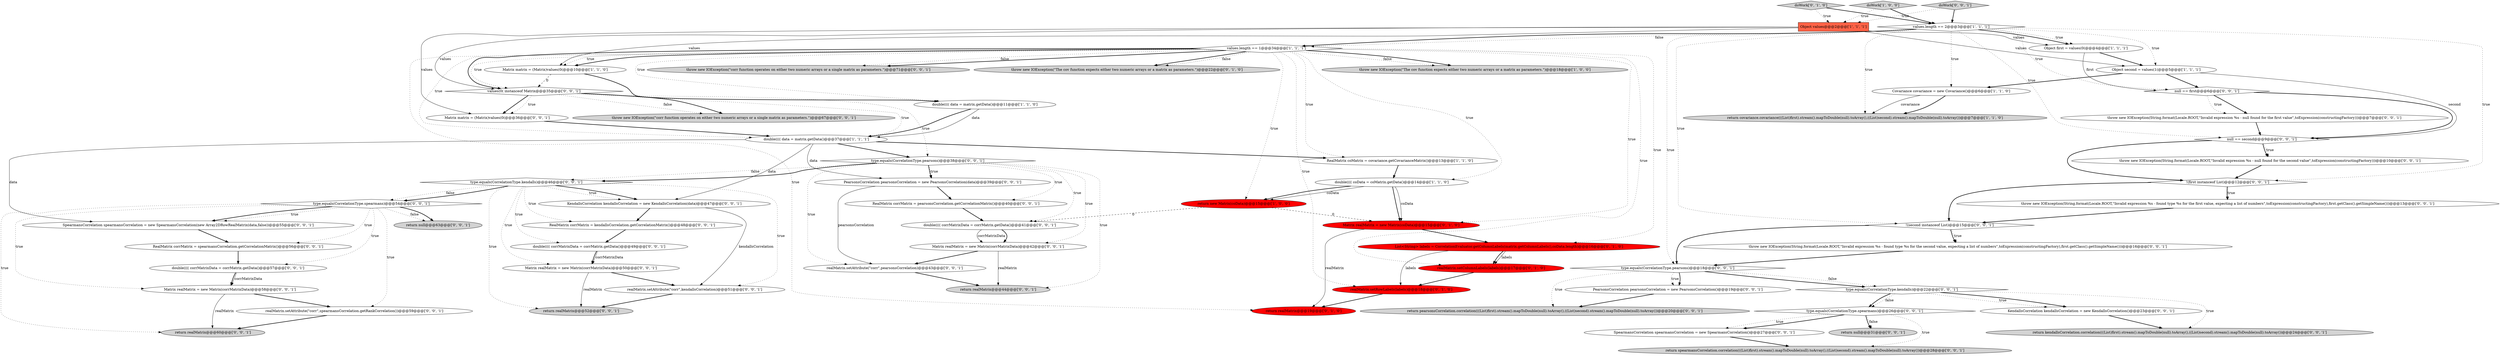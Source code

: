 digraph {
46 [style = filled, label = "return pearsonsCorrelation.correlation(((List)first).stream().mapToDouble(null).toArray(),((List)second).stream().mapToDouble(null).toArray())@@@20@@@['0', '0', '1']", fillcolor = lightgray, shape = ellipse image = "AAA0AAABBB3BBB"];
60 [style = filled, label = "type.equals(CorrelationType.kendalls)@@@46@@@['0', '0', '1']", fillcolor = white, shape = diamond image = "AAA0AAABBB3BBB"];
54 [style = filled, label = "!(second instanceof List)@@@15@@@['0', '0', '1']", fillcolor = white, shape = diamond image = "AAA0AAABBB3BBB"];
40 [style = filled, label = "Matrix realMatrix = new Matrix(corrMatrixData)@@@42@@@['0', '0', '1']", fillcolor = white, shape = ellipse image = "AAA0AAABBB3BBB"];
3 [style = filled, label = "values.length == 2@@@3@@@['1', '1', '1']", fillcolor = white, shape = diamond image = "AAA0AAABBB1BBB"];
19 [style = filled, label = "realMatrix.setRowLabels(labels)@@@18@@@['0', '1', '0']", fillcolor = red, shape = ellipse image = "AAA1AAABBB2BBB"];
20 [style = filled, label = "return realMatrix@@@19@@@['0', '1', '0']", fillcolor = red, shape = ellipse image = "AAA1AAABBB2BBB"];
43 [style = filled, label = "Matrix matrix = (Matrix)values(0(@@@36@@@['0', '0', '1']", fillcolor = white, shape = ellipse image = "AAA0AAABBB3BBB"];
48 [style = filled, label = "return realMatrix@@@52@@@['0', '0', '1']", fillcolor = lightgray, shape = ellipse image = "AAA0AAABBB3BBB"];
7 [style = filled, label = "Object second = values(1(@@@5@@@['1', '1', '1']", fillcolor = white, shape = ellipse image = "AAA0AAABBB1BBB"];
49 [style = filled, label = "type.equals(CorrelationType.spearmans)@@@54@@@['0', '0', '1']", fillcolor = white, shape = diamond image = "AAA0AAABBB3BBB"];
52 [style = filled, label = "throw new IOException(\"corr function operates on either two numeric arrays or a single matrix as parameters.\")@@@67@@@['0', '0', '1']", fillcolor = lightgray, shape = ellipse image = "AAA0AAABBB3BBB"];
4 [style = filled, label = "Object values@@@2@@@['1', '1', '1']", fillcolor = tomato, shape = box image = "AAA0AAABBB1BBB"];
66 [style = filled, label = "PearsonsCorrelation pearsonsCorrelation = new PearsonsCorrelation(data)@@@39@@@['0', '0', '1']", fillcolor = white, shape = ellipse image = "AAA0AAABBB3BBB"];
61 [style = filled, label = "Matrix realMatrix = new Matrix(corrMatrixData)@@@58@@@['0', '0', '1']", fillcolor = white, shape = ellipse image = "AAA0AAABBB3BBB"];
57 [style = filled, label = "null == first@@@6@@@['0', '0', '1']", fillcolor = white, shape = diamond image = "AAA0AAABBB3BBB"];
26 [style = filled, label = "return kendallsCorrelation.correlation(((List)first).stream().mapToDouble(null).toArray(),((List)second).stream().mapToDouble(null).toArray())@@@24@@@['0', '0', '1']", fillcolor = lightgray, shape = ellipse image = "AAA0AAABBB3BBB"];
29 [style = filled, label = "return realMatrix@@@44@@@['0', '0', '1']", fillcolor = lightgray, shape = ellipse image = "AAA0AAABBB3BBB"];
12 [style = filled, label = "double(((( data = matrix.getData()@@@37@@@['1', '1', '1']", fillcolor = white, shape = ellipse image = "AAA0AAABBB1BBB"];
30 [style = filled, label = "KendallsCorrelation kendallsCorrelation = new KendallsCorrelation(data)@@@47@@@['0', '0', '1']", fillcolor = white, shape = ellipse image = "AAA0AAABBB3BBB"];
36 [style = filled, label = "type.equals(CorrelationType.pearsons)@@@38@@@['0', '0', '1']", fillcolor = white, shape = diamond image = "AAA0AAABBB3BBB"];
8 [style = filled, label = "throw new IOException(\"The cov function expects either two numeric arrays or a matrix as parameters.\")@@@18@@@['1', '0', '0']", fillcolor = lightgray, shape = ellipse image = "AAA0AAABBB1BBB"];
64 [style = filled, label = "KendallsCorrelation kendallsCorrelation = new KendallsCorrelation()@@@23@@@['0', '0', '1']", fillcolor = white, shape = ellipse image = "AAA0AAABBB3BBB"];
62 [style = filled, label = "type.equals(CorrelationType.kendalls)@@@22@@@['0', '0', '1']", fillcolor = white, shape = diamond image = "AAA0AAABBB3BBB"];
42 [style = filled, label = "return realMatrix@@@60@@@['0', '0', '1']", fillcolor = lightgray, shape = ellipse image = "AAA0AAABBB3BBB"];
14 [style = filled, label = "doWork['1', '0', '0']", fillcolor = lightgray, shape = diamond image = "AAA0AAABBB1BBB"];
44 [style = filled, label = "SpearmansCorrelation spearmansCorrelation = new SpearmansCorrelation(new Array2DRowRealMatrix(data,false))@@@55@@@['0', '0', '1']", fillcolor = white, shape = ellipse image = "AAA0AAABBB3BBB"];
41 [style = filled, label = "realMatrix.setAttribute(\"corr\",spearmansCorrelation.getRankCorrelation())@@@59@@@['0', '0', '1']", fillcolor = white, shape = ellipse image = "AAA0AAABBB3BBB"];
32 [style = filled, label = "realMatrix.setAttribute(\"corr\",kendallsCorrelation)@@@51@@@['0', '0', '1']", fillcolor = white, shape = ellipse image = "AAA0AAABBB3BBB"];
59 [style = filled, label = "throw new IOException(String.format(Locale.ROOT,\"Invalid expression %s - found type %s for the first value, expecting a list of numbers\",toExpression(constructingFactory),first.getClass().getSimpleName()))@@@13@@@['0', '0', '1']", fillcolor = white, shape = ellipse image = "AAA0AAABBB3BBB"];
23 [style = filled, label = "double(((( corrMatrixData = corrMatrix.getData()@@@49@@@['0', '0', '1']", fillcolor = white, shape = ellipse image = "AAA0AAABBB3BBB"];
25 [style = filled, label = "PearsonsCorrelation pearsonsCorrelation = new PearsonsCorrelation()@@@19@@@['0', '0', '1']", fillcolor = white, shape = ellipse image = "AAA0AAABBB3BBB"];
24 [style = filled, label = "return null@@@63@@@['0', '0', '1']", fillcolor = lightgray, shape = ellipse image = "AAA0AAABBB3BBB"];
2 [style = filled, label = "Object first = values(0(@@@4@@@['1', '1', '1']", fillcolor = white, shape = ellipse image = "AAA0AAABBB1BBB"];
58 [style = filled, label = "null == second@@@9@@@['0', '0', '1']", fillcolor = white, shape = diamond image = "AAA0AAABBB3BBB"];
0 [style = filled, label = "Covariance covariance = new Covariance()@@@6@@@['1', '1', '0']", fillcolor = white, shape = ellipse image = "AAA0AAABBB1BBB"];
39 [style = filled, label = "RealMatrix corrMatrix = spearmansCorrelation.getCorrelationMatrix()@@@56@@@['0', '0', '1']", fillcolor = white, shape = ellipse image = "AAA0AAABBB3BBB"];
50 [style = filled, label = "return null@@@31@@@['0', '0', '1']", fillcolor = lightgray, shape = ellipse image = "AAA0AAABBB3BBB"];
6 [style = filled, label = "return new Matrix(coData)@@@15@@@['1', '0', '0']", fillcolor = red, shape = ellipse image = "AAA1AAABBB1BBB"];
37 [style = filled, label = "double(((( corrMatrixData = corrMatrix.getData()@@@57@@@['0', '0', '1']", fillcolor = white, shape = ellipse image = "AAA0AAABBB3BBB"];
9 [style = filled, label = "double(((( data = matrix.getData()@@@11@@@['1', '1', '0']", fillcolor = white, shape = ellipse image = "AAA0AAABBB1BBB"];
56 [style = filled, label = "realMatrix.setAttribute(\"corr\",pearsonsCorrelation)@@@43@@@['0', '0', '1']", fillcolor = white, shape = ellipse image = "AAA0AAABBB3BBB"];
63 [style = filled, label = "return spearmansCorrelation.correlation(((List)first).stream().mapToDouble(null).toArray(),((List)second).stream().mapToDouble(null).toArray())@@@28@@@['0', '0', '1']", fillcolor = lightgray, shape = ellipse image = "AAA0AAABBB3BBB"];
13 [style = filled, label = "values.length == 1@@@34@@@['1', '1', '1']", fillcolor = white, shape = diamond image = "AAA0AAABBB1BBB"];
16 [style = filled, label = "realMatrix.setColumnLabels(labels)@@@17@@@['0', '1', '0']", fillcolor = red, shape = ellipse image = "AAA1AAABBB2BBB"];
15 [style = filled, label = "throw new IOException(\"The cov function expects either two numeric arrays or a matrix as parameters.\")@@@22@@@['0', '1', '0']", fillcolor = lightgray, shape = ellipse image = "AAA0AAABBB2BBB"];
22 [style = filled, label = "RealMatrix corrMatrix = pearsonsCorrelation.getCorrelationMatrix()@@@40@@@['0', '0', '1']", fillcolor = white, shape = ellipse image = "AAA0AAABBB3BBB"];
27 [style = filled, label = "RealMatrix corrMatrix = kendallsCorrelation.getCorrelationMatrix()@@@48@@@['0', '0', '1']", fillcolor = white, shape = ellipse image = "AAA0AAABBB3BBB"];
55 [style = filled, label = "double(((( corrMatrixData = corrMatrix.getData()@@@41@@@['0', '0', '1']", fillcolor = white, shape = ellipse image = "AAA0AAABBB3BBB"];
33 [style = filled, label = "values(0( instanceof Matrix@@@35@@@['0', '0', '1']", fillcolor = white, shape = diamond image = "AAA0AAABBB3BBB"];
17 [style = filled, label = "Matrix realMatrix = new Matrix(coData)@@@15@@@['0', '1', '0']", fillcolor = red, shape = ellipse image = "AAA1AAABBB2BBB"];
5 [style = filled, label = "Matrix matrix = (Matrix)values(0(@@@10@@@['1', '1', '0']", fillcolor = white, shape = ellipse image = "AAA0AAABBB1BBB"];
18 [style = filled, label = "doWork['0', '1', '0']", fillcolor = lightgray, shape = diamond image = "AAA0AAABBB2BBB"];
45 [style = filled, label = "Matrix realMatrix = new Matrix(corrMatrixData)@@@50@@@['0', '0', '1']", fillcolor = white, shape = ellipse image = "AAA0AAABBB3BBB"];
31 [style = filled, label = "throw new IOException(String.format(Locale.ROOT,\"Invalid expression %s - null found for the first value\",toExpression(constructingFactory)))@@@7@@@['0', '0', '1']", fillcolor = white, shape = ellipse image = "AAA0AAABBB3BBB"];
38 [style = filled, label = "throw new IOException(String.format(Locale.ROOT,\"Invalid expression %s - null found for the second value\",toExpression(constructingFactory)))@@@10@@@['0', '0', '1']", fillcolor = white, shape = ellipse image = "AAA0AAABBB3BBB"];
28 [style = filled, label = "!(first instanceof List)@@@12@@@['0', '0', '1']", fillcolor = white, shape = diamond image = "AAA0AAABBB3BBB"];
34 [style = filled, label = "throw new IOException(String.format(Locale.ROOT,\"Invalid expression %s - found type %s for the second value, expecting a list of numbers\",toExpression(constructingFactory),first.getClass().getSimpleName()))@@@16@@@['0', '0', '1']", fillcolor = white, shape = ellipse image = "AAA0AAABBB3BBB"];
35 [style = filled, label = "SpearmansCorrelation spearmansCorrelation = new SpearmansCorrelation()@@@27@@@['0', '0', '1']", fillcolor = white, shape = ellipse image = "AAA0AAABBB3BBB"];
1 [style = filled, label = "RealMatrix coMatrix = covariance.getCovarianceMatrix()@@@13@@@['1', '1', '0']", fillcolor = white, shape = ellipse image = "AAA0AAABBB1BBB"];
10 [style = filled, label = "double(((( coData = coMatrix.getData()@@@14@@@['1', '1', '0']", fillcolor = white, shape = ellipse image = "AAA0AAABBB1BBB"];
11 [style = filled, label = "return covariance.covariance(((List)first).stream().mapToDouble(null).toArray(),((List)second).stream().mapToDouble(null).toArray())@@@7@@@['1', '1', '0']", fillcolor = lightgray, shape = ellipse image = "AAA0AAABBB1BBB"];
51 [style = filled, label = "throw new IOException(\"corr function operates on either two numeric arrays or a single matrix as parameters.\")@@@71@@@['0', '0', '1']", fillcolor = lightgray, shape = ellipse image = "AAA0AAABBB3BBB"];
53 [style = filled, label = "doWork['0', '0', '1']", fillcolor = lightgray, shape = diamond image = "AAA0AAABBB3BBB"];
21 [style = filled, label = "List<String> labels = CorrelationEvaluator.getColumnLabels(matrix.getColumnLabels(),coData.length)@@@16@@@['0', '1', '0']", fillcolor = red, shape = ellipse image = "AAA1AAABBB2BBB"];
65 [style = filled, label = "type.equals(CorrelationType.spearmans)@@@26@@@['0', '0', '1']", fillcolor = white, shape = diamond image = "AAA0AAABBB3BBB"];
47 [style = filled, label = "type.equals(CorrelationType.pearsons)@@@18@@@['0', '0', '1']", fillcolor = white, shape = diamond image = "AAA0AAABBB3BBB"];
58->28 [style = bold, label=""];
60->49 [style = dotted, label="false"];
14->3 [style = bold, label=""];
56->29 [style = bold, label=""];
18->3 [style = bold, label=""];
57->31 [style = bold, label=""];
40->29 [style = solid, label="realMatrix"];
5->9 [style = bold, label=""];
60->48 [style = dotted, label="true"];
23->45 [style = bold, label=""];
62->26 [style = dotted, label="true"];
13->20 [style = dotted, label="true"];
49->39 [style = dotted, label="true"];
55->40 [style = bold, label=""];
61->42 [style = solid, label="realMatrix"];
13->5 [style = dotted, label="true"];
10->17 [style = bold, label=""];
57->58 [style = bold, label=""];
13->10 [style = dotted, label="true"];
6->55 [style = dashed, label="0"];
13->51 [style = bold, label=""];
49->24 [style = bold, label=""];
62->65 [style = dotted, label="false"];
65->50 [style = bold, label=""];
62->64 [style = dotted, label="true"];
30->32 [style = solid, label="kendallsCorrelation"];
13->21 [style = dotted, label="true"];
3->47 [style = dotted, label="true"];
58->38 [style = dotted, label="true"];
47->46 [style = dotted, label="true"];
28->59 [style = dotted, label="true"];
62->65 [style = bold, label=""];
3->0 [style = dotted, label="true"];
21->16 [style = bold, label=""];
23->45 [style = solid, label="corrMatrixData"];
33->52 [style = dotted, label="false"];
12->44 [style = solid, label="data"];
17->21 [style = bold, label=""];
47->62 [style = dotted, label="false"];
59->54 [style = bold, label=""];
4->2 [style = solid, label="values"];
13->9 [style = dotted, label="true"];
13->6 [style = dotted, label="true"];
13->17 [style = dotted, label="true"];
3->7 [style = dotted, label="true"];
2->57 [style = solid, label="first"];
13->8 [style = dotted, label="false"];
38->28 [style = bold, label=""];
19->20 [style = bold, label=""];
34->47 [style = bold, label=""];
30->27 [style = bold, label=""];
7->57 [style = bold, label=""];
13->19 [style = dotted, label="true"];
10->17 [style = solid, label="coData"];
28->54 [style = bold, label=""];
7->0 [style = bold, label=""];
6->17 [style = dashed, label="0"];
36->40 [style = dotted, label="true"];
9->12 [style = solid, label="data"];
16->19 [style = bold, label=""];
4->33 [style = solid, label="values"];
12->1 [style = bold, label=""];
37->61 [style = bold, label=""];
17->20 [style = solid, label="realMatrix"];
3->58 [style = dotted, label="true"];
36->55 [style = dotted, label="true"];
47->25 [style = bold, label=""];
3->2 [style = bold, label=""];
49->44 [style = dotted, label="true"];
49->41 [style = dotted, label="true"];
43->12 [style = bold, label=""];
12->66 [style = solid, label="data"];
53->4 [style = dotted, label="true"];
5->33 [style = dashed, label="0"];
13->51 [style = dotted, label="false"];
13->5 [style = bold, label=""];
36->56 [style = dotted, label="true"];
32->48 [style = bold, label=""];
36->29 [style = dotted, label="true"];
13->15 [style = bold, label=""];
14->4 [style = dotted, label="true"];
28->59 [style = bold, label=""];
36->66 [style = bold, label=""];
60->32 [style = dotted, label="true"];
54->34 [style = dotted, label="true"];
39->37 [style = bold, label=""];
13->16 [style = dotted, label="true"];
61->41 [style = bold, label=""];
33->52 [style = bold, label=""];
65->35 [style = dotted, label="true"];
65->50 [style = dotted, label="false"];
36->22 [style = dotted, label="true"];
40->56 [style = bold, label=""];
10->6 [style = solid, label="coData"];
60->27 [style = dotted, label="true"];
33->12 [style = dotted, label="true"];
13->15 [style = dotted, label="false"];
49->44 [style = bold, label=""];
22->55 [style = bold, label=""];
12->36 [style = bold, label=""];
65->35 [style = bold, label=""];
45->32 [style = bold, label=""];
0->11 [style = bold, label=""];
4->43 [style = solid, label="values"];
10->6 [style = bold, label=""];
3->57 [style = dotted, label="true"];
49->42 [style = dotted, label="true"];
47->62 [style = bold, label=""];
4->5 [style = solid, label="values"];
60->49 [style = bold, label=""];
58->38 [style = bold, label=""];
4->7 [style = solid, label="values"];
45->48 [style = solid, label="realMatrix"];
37->61 [style = solid, label="corrMatrixData"];
13->33 [style = dotted, label="true"];
66->56 [style = solid, label="pearsonsCorrelation"];
12->30 [style = solid, label="data"];
36->60 [style = bold, label=""];
33->43 [style = bold, label=""];
3->54 [style = dotted, label="true"];
35->63 [style = bold, label=""];
9->12 [style = bold, label=""];
21->16 [style = solid, label="labels"];
3->13 [style = dotted, label="false"];
66->22 [style = bold, label=""];
49->37 [style = dotted, label="true"];
49->61 [style = dotted, label="true"];
57->31 [style = dotted, label="true"];
7->58 [style = solid, label="second"];
54->34 [style = bold, label=""];
3->28 [style = dotted, label="true"];
3->11 [style = dotted, label="true"];
31->58 [style = bold, label=""];
13->12 [style = dotted, label="true"];
33->43 [style = dotted, label="true"];
53->3 [style = bold, label=""];
60->23 [style = dotted, label="true"];
60->45 [style = dotted, label="true"];
0->11 [style = solid, label="covariance"];
25->46 [style = bold, label=""];
62->64 [style = bold, label=""];
44->39 [style = bold, label=""];
33->36 [style = dotted, label="true"];
64->26 [style = bold, label=""];
13->1 [style = dotted, label="true"];
54->47 [style = bold, label=""];
47->25 [style = dotted, label="true"];
60->30 [style = dotted, label="true"];
36->66 [style = dotted, label="true"];
49->24 [style = dotted, label="false"];
36->60 [style = dotted, label="false"];
21->19 [style = solid, label="labels"];
60->30 [style = bold, label=""];
3->13 [style = bold, label=""];
27->23 [style = bold, label=""];
18->4 [style = dotted, label="true"];
2->7 [style = bold, label=""];
13->8 [style = bold, label=""];
13->33 [style = bold, label=""];
65->63 [style = dotted, label="true"];
1->10 [style = bold, label=""];
55->40 [style = solid, label="corrMatrixData"];
3->2 [style = dotted, label="true"];
41->42 [style = bold, label=""];
}
